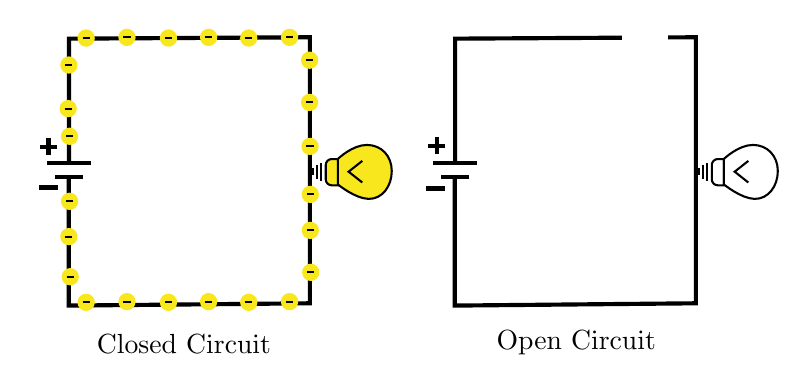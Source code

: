 

\tikzset{every picture/.style={line width=0.75pt}} %set default line width to 0.75pt        

\begin{tikzpicture}[x=0.75pt,y=0.75pt,yscale=-1,xscale=1]
%uncomment if require: \path (0,184); %set diagram left start at 0, and has height of 184

%Straight Lines [id:da2325261898014528] 
\draw [color={rgb, 255:red, 0; green, 0; blue, 0 }  ,draw opacity=1 ][line width=1.5]    (35.5,90.67) -- (35.5,152.67) -- (151.67,151.56) -- (151.67,23.39) -- (35.67,24.06) -- (35.67,84.06) ;

\draw [shift={(35.5,90.67)}, rotate = 270] [color={rgb, 255:red, 0; green, 0; blue, 0 }  ,draw opacity=1 ][line width=1.5]    (0,6.71) -- (0,-6.71)   ;
%Straight Lines [id:da28409341931115617] 
\draw [color={rgb, 255:red, 0; green, 0; blue, 0 }  ,draw opacity=1 ][line width=1.5]    (25,84.06) -- (46.33,84.06) ;


%Shape: Polygon Curved [id:ds5857087256403513] 
\draw  [fill={rgb, 255:red, 248; green, 231; blue, 28 }  ,fill opacity=1 ] (165.14,94.26) .. controls (165.14,94.26) and (173.39,101.09) .. (179.94,101.26) .. controls (186.5,101.42) and (191.14,95.16) .. (191.14,87.86) .. controls (191.15,80.56) and (186.14,75.26) .. (179.14,75.26) .. controls (172.14,75.26) and (165.12,82.03) .. (165.14,82.06) .. controls (165.17,82.08) and (165.14,94.26) .. (165.14,94.26) -- cycle ;
%Rounded Same Side Corner Rect [id:dp42554815939285007] 
\draw  [fill={rgb, 255:red, 248; green, 231; blue, 28 }  ,fill opacity=1 ] (162.24,94.72) .. controls (160.63,94.72) and (159.33,93.42) .. (159.33,91.82) -- (159.33,84.96) .. controls (159.33,83.36) and (160.63,82.06) .. (162.24,82.06) -- (165.14,82.06) .. controls (165.14,82.06) and (165.14,82.06) .. (165.14,82.06) -- (165.14,94.72) .. controls (165.14,94.72) and (165.14,94.72) .. (165.14,94.72) -- cycle ;
%Straight Lines [id:da9150604099279609] 
\draw [line width=0.75]    (156.94,83.96) -- (156.94,92.56) ;


%Straight Lines [id:da28384528220983696] 
\draw [line width=0.75]    (154.94,84.76) -- (154.94,91.56) ;


%Straight Lines [id:da8752324892632142] 
\draw [line width=0.75]    (153.34,86.36) -- (153.34,89.56) ;


%Straight Lines [id:da25290786107493535] 
\draw [line width=0.75]    (176.94,82.96) -- (170.34,88.16) -- (176.94,93.36) ;


%Straight Lines [id:da9185196513242853] 
\draw [line width=1.5]    (21.17,95.78) -- (30.5,95.78) ;


%Shape: Circle [id:dp23397738064818174] 
\draw  [draw opacity=0][fill={rgb, 255:red, 248; green, 231; blue, 28 }  ,fill opacity=1 ] (147.6,75.97) .. controls (147.6,73.67) and (149.47,71.8) .. (151.77,71.8) .. controls (154.07,71.8) and (155.93,73.67) .. (155.93,75.97) .. controls (155.93,78.27) and (154.07,80.13) .. (151.77,80.13) .. controls (149.47,80.13) and (147.6,78.27) .. (147.6,75.97) -- cycle ;
%Straight Lines [id:da482836286674198] 
\draw    (150.05,75.97) -- (153.48,75.97) ;



%Shape: Circle [id:dp7549375095754003] 
\draw  [draw opacity=0][fill={rgb, 255:red, 248; green, 231; blue, 28 }  ,fill opacity=1 ] (147.4,54.77) .. controls (147.4,52.47) and (149.27,50.6) .. (151.57,50.6) .. controls (153.87,50.6) and (155.73,52.47) .. (155.73,54.77) .. controls (155.73,57.07) and (153.87,58.93) .. (151.57,58.93) .. controls (149.27,58.93) and (147.4,57.07) .. (147.4,54.77) -- cycle ;
%Straight Lines [id:da4285424058101477] 
\draw    (149.85,54.77) -- (153.28,54.77) ;



%Shape: Circle [id:dp5457818708688953] 
\draw  [draw opacity=0][fill={rgb, 255:red, 248; green, 231; blue, 28 }  ,fill opacity=1 ] (147.4,34.43) .. controls (147.4,32.13) and (149.27,30.27) .. (151.57,30.27) .. controls (153.87,30.27) and (155.73,32.13) .. (155.73,34.43) .. controls (155.73,36.73) and (153.87,38.6) .. (151.57,38.6) .. controls (149.27,38.6) and (147.4,36.73) .. (147.4,34.43) -- cycle ;
%Straight Lines [id:da8515924061724973] 
\draw    (149.85,34.43) -- (153.28,34.43) ;



%Shape: Circle [id:dp4359422667224846] 
\draw  [draw opacity=0][fill={rgb, 255:red, 248; green, 231; blue, 28 }  ,fill opacity=1 ] (137.73,23.43) .. controls (137.73,21.13) and (139.6,19.27) .. (141.9,19.27) .. controls (144.2,19.27) and (146.07,21.13) .. (146.07,23.43) .. controls (146.07,25.73) and (144.2,27.6) .. (141.9,27.6) .. controls (139.6,27.6) and (137.73,25.73) .. (137.73,23.43) -- cycle ;
%Straight Lines [id:da45892746068057066] 
\draw    (140.19,23.43) -- (143.61,23.43) ;



%Shape: Circle [id:dp10968014625901534] 
\draw  [draw opacity=0][fill={rgb, 255:red, 248; green, 231; blue, 28 }  ,fill opacity=1 ] (118.07,23.77) .. controls (118.07,21.47) and (119.93,19.6) .. (122.23,19.6) .. controls (124.53,19.6) and (126.4,21.47) .. (126.4,23.77) .. controls (126.4,26.07) and (124.53,27.93) .. (122.23,27.93) .. controls (119.93,27.93) and (118.07,26.07) .. (118.07,23.77) -- cycle ;
%Straight Lines [id:da5692830288753206] 
\draw    (120.52,23.77) -- (123.95,23.77) ;



%Shape: Circle [id:dp43116716627713836] 
\draw  [draw opacity=0][fill={rgb, 255:red, 248; green, 231; blue, 28 }  ,fill opacity=1 ] (98.73,23.43) .. controls (98.73,21.13) and (100.6,19.27) .. (102.9,19.27) .. controls (105.2,19.27) and (107.07,21.13) .. (107.07,23.43) .. controls (107.07,25.73) and (105.2,27.6) .. (102.9,27.6) .. controls (100.6,27.6) and (98.73,25.73) .. (98.73,23.43) -- cycle ;
%Straight Lines [id:da7403562369362462] 
\draw    (101.19,23.43) -- (104.61,23.43) ;



%Shape: Circle [id:dp03302036024104882] 
\draw  [draw opacity=0][fill={rgb, 255:red, 248; green, 231; blue, 28 }  ,fill opacity=1 ] (79.4,23.77) .. controls (79.4,21.47) and (81.27,19.6) .. (83.57,19.6) .. controls (85.87,19.6) and (87.73,21.47) .. (87.73,23.77) .. controls (87.73,26.07) and (85.87,27.93) .. (83.57,27.93) .. controls (81.27,27.93) and (79.4,26.07) .. (79.4,23.77) -- cycle ;
%Straight Lines [id:da40757318650872465] 
\draw    (81.85,23.77) -- (85.28,23.77) ;



%Shape: Circle [id:dp8000122366529838] 
\draw  [draw opacity=0][fill={rgb, 255:red, 248; green, 231; blue, 28 }  ,fill opacity=1 ] (59.4,23.43) .. controls (59.4,21.13) and (61.27,19.27) .. (63.57,19.27) .. controls (65.87,19.27) and (67.73,21.13) .. (67.73,23.43) .. controls (67.73,25.73) and (65.87,27.6) .. (63.57,27.6) .. controls (61.27,27.6) and (59.4,25.73) .. (59.4,23.43) -- cycle ;
%Straight Lines [id:da0875021467717878] 
\draw    (61.85,23.43) -- (65.28,23.43) ;



%Shape: Circle [id:dp05690070919084467] 
\draw  [draw opacity=0][fill={rgb, 255:red, 248; green, 231; blue, 28 }  ,fill opacity=1 ] (39.73,23.77) .. controls (39.73,21.47) and (41.6,19.6) .. (43.9,19.6) .. controls (46.2,19.6) and (48.07,21.47) .. (48.07,23.77) .. controls (48.07,26.07) and (46.2,27.93) .. (43.9,27.93) .. controls (41.6,27.93) and (39.73,26.07) .. (39.73,23.77) -- cycle ;
%Straight Lines [id:da5744558280008554] 
\draw    (42.19,23.77) -- (45.61,23.77) ;



%Shape: Circle [id:dp09815936705452866] 
\draw  [draw opacity=0][fill={rgb, 255:red, 248; green, 231; blue, 28 }  ,fill opacity=1 ] (31.4,36.77) .. controls (31.4,34.47) and (33.27,32.6) .. (35.57,32.6) .. controls (37.87,32.6) and (39.73,34.47) .. (39.73,36.77) .. controls (39.73,39.07) and (37.87,40.93) .. (35.57,40.93) .. controls (33.27,40.93) and (31.4,39.07) .. (31.4,36.77) -- cycle ;
%Straight Lines [id:da1455188221370589] 
\draw    (33.85,36.77) -- (37.28,36.77) ;



%Shape: Circle [id:dp898572524230915] 
\draw  [draw opacity=0][fill={rgb, 255:red, 248; green, 231; blue, 28 }  ,fill opacity=1 ] (31.07,57.77) .. controls (31.07,55.47) and (32.93,53.6) .. (35.23,53.6) .. controls (37.53,53.6) and (39.4,55.47) .. (39.4,57.77) .. controls (39.4,60.07) and (37.53,61.93) .. (35.23,61.93) .. controls (32.93,61.93) and (31.07,60.07) .. (31.07,57.77) -- cycle ;
%Straight Lines [id:da9743601868292349] 
\draw    (33.52,57.77) -- (36.95,57.77) ;



%Shape: Circle [id:dp6955964743895362] 
\draw  [draw opacity=0][fill={rgb, 255:red, 248; green, 231; blue, 28 }  ,fill opacity=1 ] (31.73,71.1) .. controls (31.73,68.8) and (33.6,66.93) .. (35.9,66.93) .. controls (38.2,66.93) and (40.07,68.8) .. (40.07,71.1) .. controls (40.07,73.4) and (38.2,75.27) .. (35.9,75.27) .. controls (33.6,75.27) and (31.73,73.4) .. (31.73,71.1) -- cycle ;
%Straight Lines [id:da6213610339187869] 
\draw    (34.19,71.1) -- (37.61,71.1) ;



%Shape: Circle [id:dp9264817359074005] 
\draw  [draw opacity=0][fill={rgb, 255:red, 248; green, 231; blue, 28 }  ,fill opacity=1 ] (137.73,150.77) .. controls (137.73,148.47) and (139.6,146.6) .. (141.9,146.6) .. controls (144.2,146.6) and (146.07,148.47) .. (146.07,150.77) .. controls (146.07,153.07) and (144.2,154.93) .. (141.9,154.93) .. controls (139.6,154.93) and (137.73,153.07) .. (137.73,150.77) -- cycle ;
%Straight Lines [id:da9036669479861532] 
\draw    (140.19,150.77) -- (143.61,150.77) ;



%Shape: Circle [id:dp5844969098724175] 
\draw  [draw opacity=0][fill={rgb, 255:red, 248; green, 231; blue, 28 }  ,fill opacity=1 ] (118.07,151.1) .. controls (118.07,148.8) and (119.93,146.93) .. (122.23,146.93) .. controls (124.53,146.93) and (126.4,148.8) .. (126.4,151.1) .. controls (126.4,153.4) and (124.53,155.27) .. (122.23,155.27) .. controls (119.93,155.27) and (118.07,153.4) .. (118.07,151.1) -- cycle ;
%Straight Lines [id:da09046684668382188] 
\draw    (120.52,151.1) -- (123.95,151.1) ;



%Shape: Circle [id:dp3885888198313816] 
\draw  [draw opacity=0][fill={rgb, 255:red, 248; green, 231; blue, 28 }  ,fill opacity=1 ] (98.73,150.77) .. controls (98.73,148.47) and (100.6,146.6) .. (102.9,146.6) .. controls (105.2,146.6) and (107.07,148.47) .. (107.07,150.77) .. controls (107.07,153.07) and (105.2,154.93) .. (102.9,154.93) .. controls (100.6,154.93) and (98.73,153.07) .. (98.73,150.77) -- cycle ;
%Straight Lines [id:da7589232460632716] 
\draw    (101.19,150.77) -- (104.61,150.77) ;



%Shape: Circle [id:dp8123284122535401] 
\draw  [draw opacity=0][fill={rgb, 255:red, 248; green, 231; blue, 28 }  ,fill opacity=1 ] (79.4,151.1) .. controls (79.4,148.8) and (81.27,146.93) .. (83.57,146.93) .. controls (85.87,146.93) and (87.73,148.8) .. (87.73,151.1) .. controls (87.73,153.4) and (85.87,155.27) .. (83.57,155.27) .. controls (81.27,155.27) and (79.4,153.4) .. (79.4,151.1) -- cycle ;
%Straight Lines [id:da22457079830109827] 
\draw    (81.85,151.1) -- (85.28,151.1) ;



%Shape: Circle [id:dp3398253087803511] 
\draw  [draw opacity=0][fill={rgb, 255:red, 248; green, 231; blue, 28 }  ,fill opacity=1 ] (59.4,150.77) .. controls (59.4,148.47) and (61.27,146.6) .. (63.57,146.6) .. controls (65.87,146.6) and (67.73,148.47) .. (67.73,150.77) .. controls (67.73,153.07) and (65.87,154.93) .. (63.57,154.93) .. controls (61.27,154.93) and (59.4,153.07) .. (59.4,150.77) -- cycle ;
%Straight Lines [id:da4761807980612174] 
\draw    (61.85,150.77) -- (65.28,150.77) ;



%Shape: Circle [id:dp08104931167537988] 
\draw  [draw opacity=0][fill={rgb, 255:red, 248; green, 231; blue, 28 }  ,fill opacity=1 ] (39.73,151.1) .. controls (39.73,148.8) and (41.6,146.93) .. (43.9,146.93) .. controls (46.2,146.93) and (48.07,148.8) .. (48.07,151.1) .. controls (48.07,153.4) and (46.2,155.27) .. (43.9,155.27) .. controls (41.6,155.27) and (39.73,153.4) .. (39.73,151.1) -- cycle ;
%Straight Lines [id:da9286267104864216] 
\draw    (42.19,151.1) -- (45.61,151.1) ;



%Shape: Circle [id:dp4591909478978906] 
\draw  [draw opacity=0][fill={rgb, 255:red, 248; green, 231; blue, 28 }  ,fill opacity=1 ] (147.93,136.63) .. controls (147.93,134.33) and (149.8,132.47) .. (152.1,132.47) .. controls (154.4,132.47) and (156.27,134.33) .. (156.27,136.63) .. controls (156.27,138.93) and (154.4,140.8) .. (152.1,140.8) .. controls (149.8,140.8) and (147.93,138.93) .. (147.93,136.63) -- cycle ;
%Straight Lines [id:da27768924319706034] 
\draw    (150.39,136.63) -- (153.81,136.63) ;



%Shape: Circle [id:dp49148284196801884] 
\draw  [draw opacity=0][fill={rgb, 255:red, 248; green, 231; blue, 28 }  ,fill opacity=1 ] (147.73,116.43) .. controls (147.73,114.13) and (149.6,112.27) .. (151.9,112.27) .. controls (154.2,112.27) and (156.07,114.13) .. (156.07,116.43) .. controls (156.07,118.73) and (154.2,120.6) .. (151.9,120.6) .. controls (149.6,120.6) and (147.73,118.73) .. (147.73,116.43) -- cycle ;
%Straight Lines [id:da43922422127862903] 
\draw    (150.19,116.43) -- (153.61,116.43) ;



%Shape: Circle [id:dp45434208681679933] 
\draw  [draw opacity=0][fill={rgb, 255:red, 248; green, 231; blue, 28 }  ,fill opacity=1 ] (147.73,99.1) .. controls (147.73,96.8) and (149.6,94.93) .. (151.9,94.93) .. controls (154.2,94.93) and (156.07,96.8) .. (156.07,99.1) .. controls (156.07,101.4) and (154.2,103.27) .. (151.9,103.27) .. controls (149.6,103.27) and (147.73,101.4) .. (147.73,99.1) -- cycle ;
%Straight Lines [id:da5414882082978889] 
\draw    (150.19,99.1) -- (153.61,99.1) ;



%Shape: Circle [id:dp3331602882322313] 
\draw  [draw opacity=0][fill={rgb, 255:red, 248; green, 231; blue, 28 }  ,fill opacity=1 ] (31.73,102.43) .. controls (31.73,100.13) and (33.6,98.27) .. (35.9,98.27) .. controls (38.2,98.27) and (40.07,100.13) .. (40.07,102.43) .. controls (40.07,104.73) and (38.2,106.6) .. (35.9,106.6) .. controls (33.6,106.6) and (31.73,104.73) .. (31.73,102.43) -- cycle ;
%Straight Lines [id:da02142976481388592] 
\draw    (34.19,102.43) -- (37.61,102.43) ;



%Shape: Circle [id:dp9754321905396712] 
\draw  [draw opacity=0][fill={rgb, 255:red, 248; green, 231; blue, 28 }  ,fill opacity=1 ] (31.4,119.43) .. controls (31.4,117.13) and (33.27,115.27) .. (35.57,115.27) .. controls (37.87,115.27) and (39.73,117.13) .. (39.73,119.43) .. controls (39.73,121.73) and (37.87,123.6) .. (35.57,123.6) .. controls (33.27,123.6) and (31.4,121.73) .. (31.4,119.43) -- cycle ;
%Straight Lines [id:da7550329579379682] 
\draw    (33.85,119.43) -- (37.28,119.43) ;



%Shape: Circle [id:dp011724346284818887] 
\draw  [draw opacity=0][fill={rgb, 255:red, 248; green, 231; blue, 28 }  ,fill opacity=1 ] (32.07,138.77) .. controls (32.07,136.47) and (33.93,134.6) .. (36.23,134.6) .. controls (38.53,134.6) and (40.4,136.47) .. (40.4,138.77) .. controls (40.4,141.07) and (38.53,142.93) .. (36.23,142.93) .. controls (33.93,142.93) and (32.07,141.07) .. (32.07,138.77) -- cycle ;
%Straight Lines [id:da8736628215119031] 
\draw    (34.52,138.77) -- (37.95,138.77) ;



%Straight Lines [id:da3899071848171487] 
\draw [color={rgb, 255:red, 0; green, 0; blue, 0 }  ,draw opacity=1 ][line width=1.5]    (221.5,90.67) -- (221.5,152.67) -- (337.67,151.56) -- (337.67,23.39) -- (221.67,24.06) -- (221.67,84.06) ;

\draw [shift={(221.5,90.67)}, rotate = 270] [color={rgb, 255:red, 0; green, 0; blue, 0 }  ,draw opacity=1 ][line width=1.5]    (0,6.71) -- (0,-6.71)   ;
%Straight Lines [id:da37508901289340324] 
\draw [color={rgb, 255:red, 0; green, 0; blue, 0 }  ,draw opacity=1 ][line width=1.5]    (211,84.06) -- (232.33,84.06) ;


%Shape: Polygon Curved [id:ds24549832802924154] 
\draw   (351.14,94.26) .. controls (351.14,94.26) and (359.39,101.09) .. (365.94,101.26) .. controls (372.5,101.42) and (377.14,95.16) .. (377.14,87.86) .. controls (377.15,80.56) and (372.14,75.26) .. (365.14,75.26) .. controls (358.14,75.26) and (351.12,82.03) .. (351.14,82.06) .. controls (351.17,82.08) and (351.14,94.26) .. (351.14,94.26) -- cycle ;
%Rounded Same Side Corner Rect [id:dp34144127821072634] 
\draw   (348.24,94.72) .. controls (346.63,94.72) and (345.33,93.42) .. (345.33,91.82) -- (345.33,84.96) .. controls (345.33,83.36) and (346.63,82.06) .. (348.24,82.06) -- (351.14,82.06) .. controls (351.14,82.06) and (351.14,82.06) .. (351.14,82.06) -- (351.14,94.72) .. controls (351.14,94.72) and (351.14,94.72) .. (351.14,94.72) -- cycle ;
%Straight Lines [id:da31101478924181625] 
\draw [line width=0.75]    (342.94,83.96) -- (342.94,92.56) ;


%Straight Lines [id:da11445856361248885] 
\draw [line width=0.75]    (340.94,84.76) -- (340.94,91.56) ;


%Straight Lines [id:da09816256721846428] 
\draw [line width=0.75]    (339.34,86.36) -- (339.34,89.56) ;


%Straight Lines [id:da8794205064436325] 
\draw [line width=0.75]    (362.94,82.96) -- (356.34,88.16) -- (362.94,93.36) ;


%Straight Lines [id:da6986158242664113] 
\draw [line width=1.5]    (207.67,96.28) -- (217,96.28) ;


%Straight Lines [id:da44308703870512445] 
\draw [line width=1.5]    (25.75,71.83) -- (25.75,80.33) ;


%Straight Lines [id:da5041838646315877] 
\draw [line width=1.5]    (30,76.08) -- (21.5,76.08) ;



%Straight Lines [id:da9872675948488978] 
\draw [line width=1.5]    (212.75,71.33) -- (212.75,79.83) ;


%Straight Lines [id:da18493137571677032] 
\draw [line width=1.5]    (217,75.58) -- (208.5,75.58) ;



%Straight Lines [id:da3739004797714043] 
\draw [color={rgb, 255:red, 255; green, 255; blue, 255 }  ,draw opacity=1 ][fill={rgb, 255:red, 255; green, 255; blue, 255 }  ,fill opacity=1 ][line width=3]    (302,24) -- (324,24) ;



% Text Node
\draw (91,171.33) node  [align=left] {Closed Circuit};
% Text Node
\draw (280,170.33) node  [align=left] {Open Circuit};


\end{tikzpicture}

